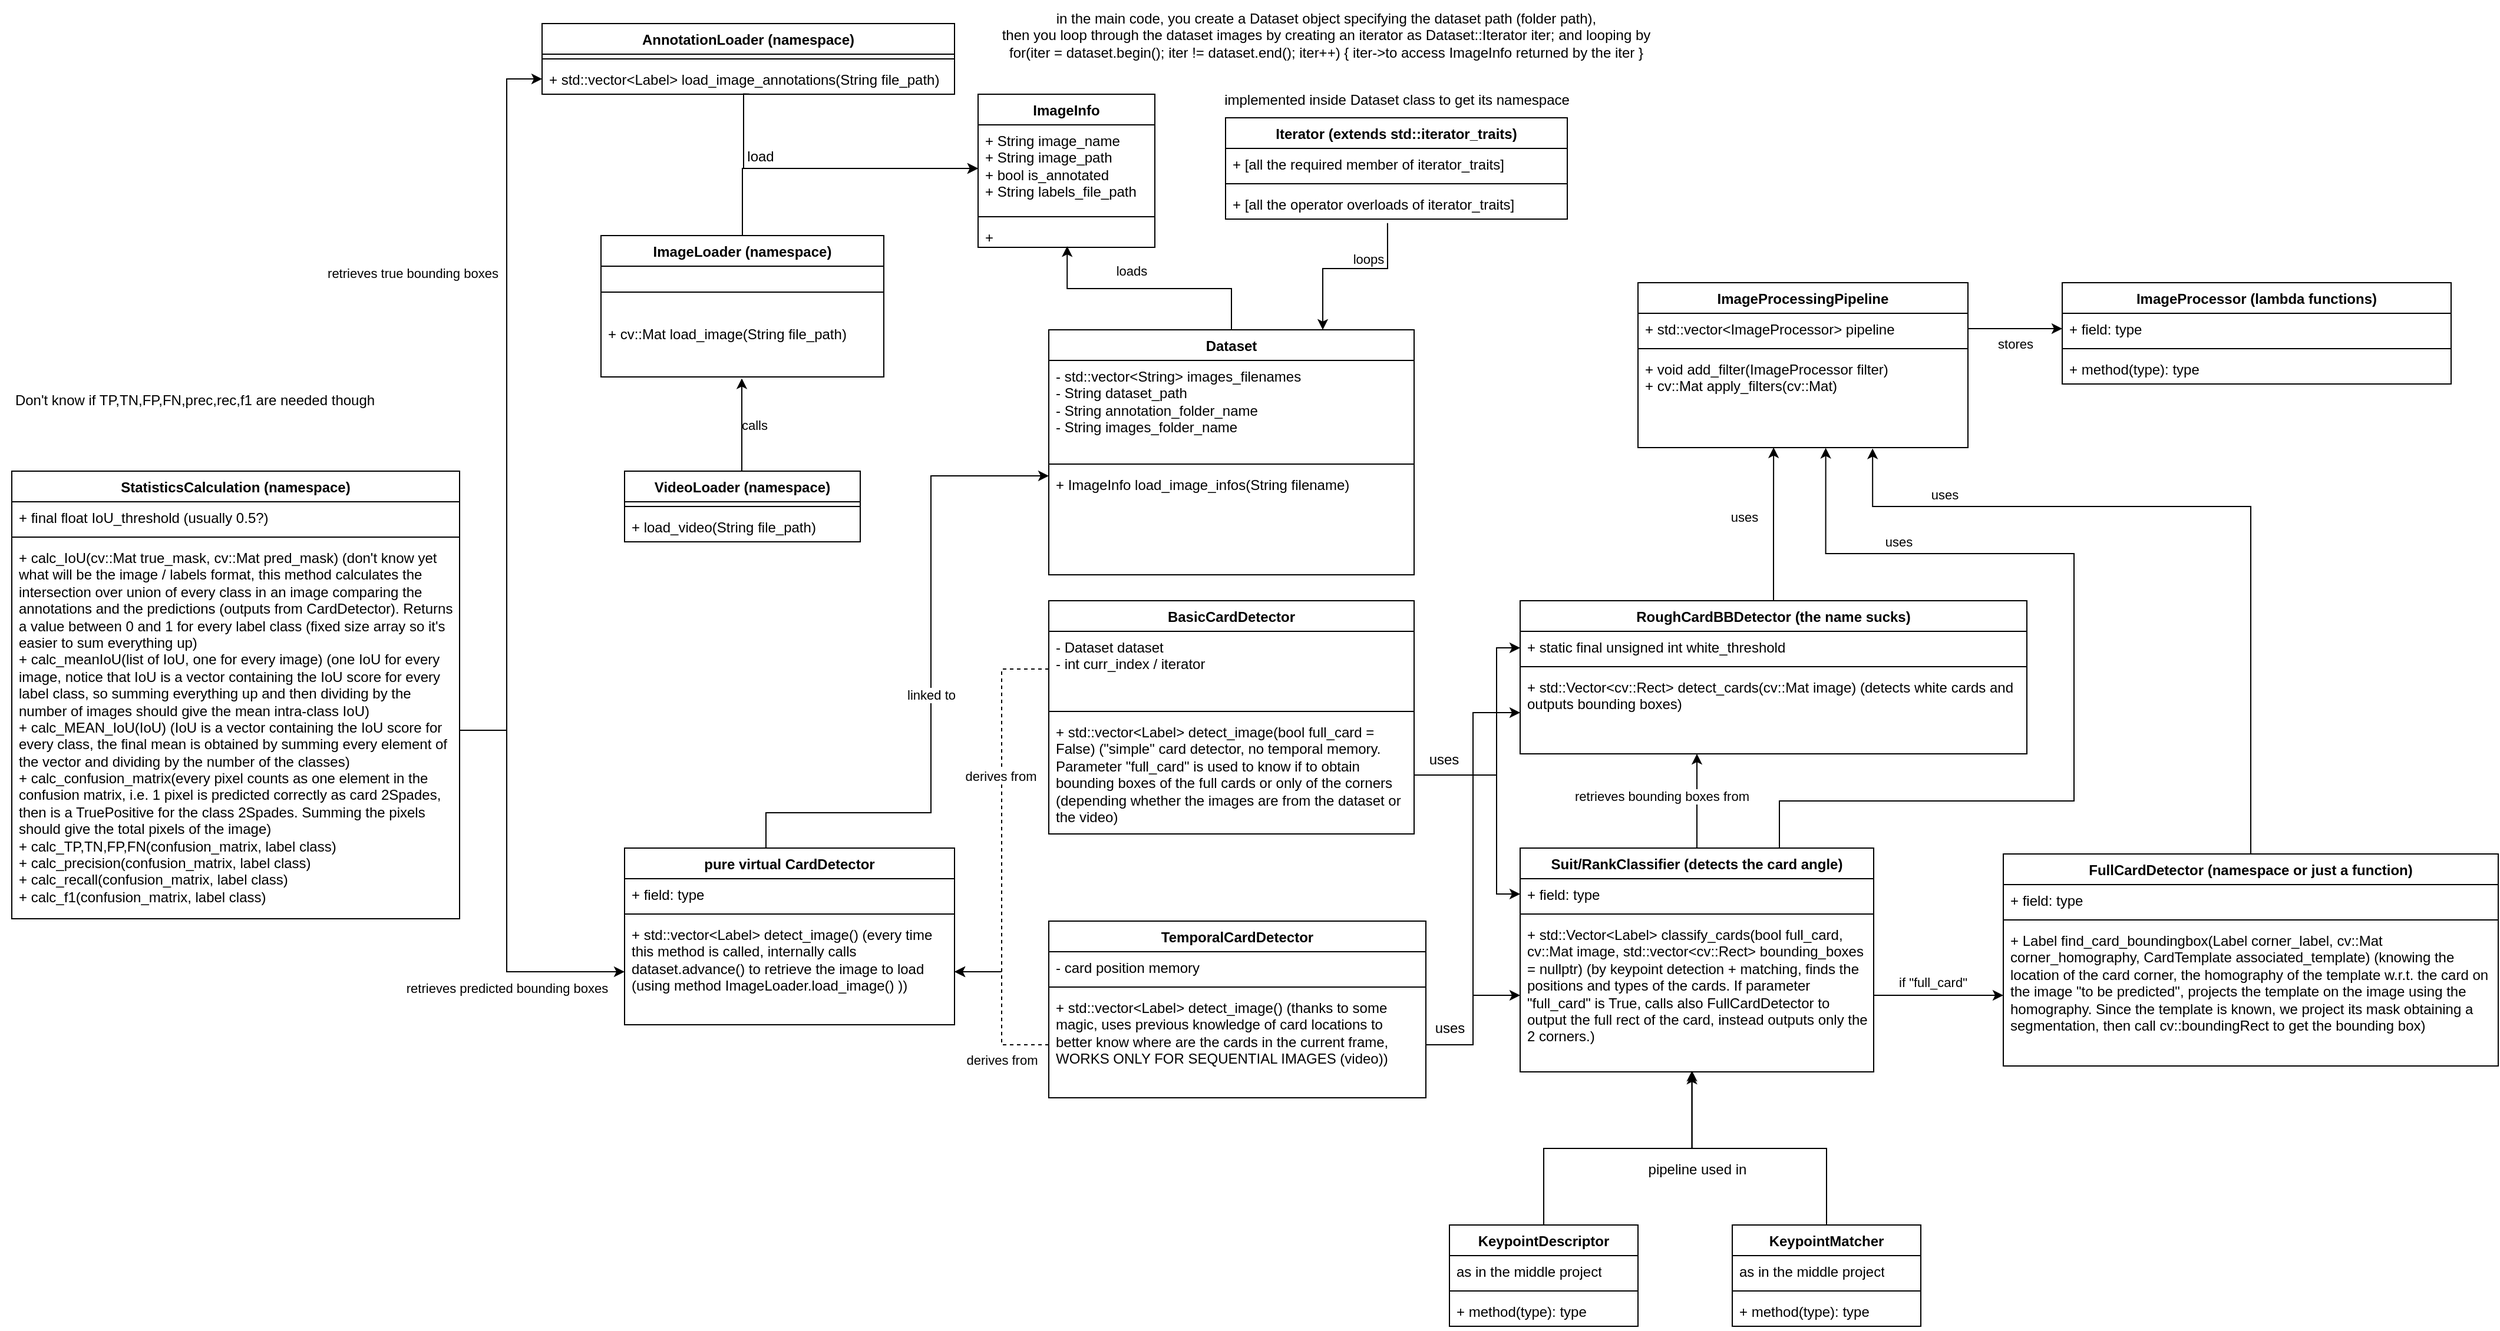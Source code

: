 <mxfile version="28.2.3">
  <diagram name="Page-1" id="c4acf3e9-155e-7222-9cf6-157b1a14988f">
    <mxGraphModel dx="3455" dy="2455" grid="1" gridSize="10" guides="1" tooltips="1" connect="1" arrows="1" fold="1" page="1" pageScale="1" pageWidth="850" pageHeight="1100" background="none" math="0" shadow="0">
      <root>
        <mxCell id="0" />
        <mxCell id="1" parent="0" />
        <mxCell id="INni8aJdQVXMnW472Vi9-1" value="ImageLoader (namespace)" style="swimlane;fontStyle=1;align=center;verticalAlign=top;childLayout=stackLayout;horizontal=1;startSize=26;horizontalStack=0;resizeParent=1;resizeParentMax=0;resizeLast=0;collapsible=1;marginBottom=0;whiteSpace=wrap;html=1;" parent="1" vertex="1">
          <mxGeometry x="440" y="-40" width="240" height="120" as="geometry" />
        </mxCell>
        <mxCell id="INni8aJdQVXMnW472Vi9-3" value="" style="line;strokeWidth=1;fillColor=none;align=left;verticalAlign=middle;spacingTop=-1;spacingLeft=3;spacingRight=3;rotatable=0;labelPosition=right;points=[];portConstraint=eastwest;strokeColor=inherit;" parent="INni8aJdQVXMnW472Vi9-1" vertex="1">
          <mxGeometry y="26" width="240" height="44" as="geometry" />
        </mxCell>
        <mxCell id="INni8aJdQVXMnW472Vi9-4" value="+ cv::Mat load_image(String file_path)" style="text;strokeColor=none;fillColor=none;align=left;verticalAlign=top;spacingLeft=4;spacingRight=4;overflow=hidden;rotatable=0;points=[[0,0.5],[1,0.5]];portConstraint=eastwest;whiteSpace=wrap;html=1;" parent="INni8aJdQVXMnW472Vi9-1" vertex="1">
          <mxGeometry y="70" width="240" height="50" as="geometry" />
        </mxCell>
        <mxCell id="XtUhYxJzeD2RdiECUGd_-15" value="" style="edgeStyle=orthogonalEdgeStyle;rounded=0;orthogonalLoop=1;jettySize=auto;html=1;entryX=0.498;entryY=1.023;entryDx=0;entryDy=0;entryPerimeter=0;" edge="1" parent="1" source="INni8aJdQVXMnW472Vi9-5" target="INni8aJdQVXMnW472Vi9-4">
          <mxGeometry relative="1" as="geometry">
            <Array as="points">
              <mxPoint x="560" y="81" />
            </Array>
          </mxGeometry>
        </mxCell>
        <mxCell id="XtUhYxJzeD2RdiECUGd_-16" value="calls" style="edgeLabel;html=1;align=center;verticalAlign=middle;resizable=0;points=[];" vertex="1" connectable="0" parent="XtUhYxJzeD2RdiECUGd_-15">
          <mxGeometry x="0.511" relative="1" as="geometry">
            <mxPoint x="10" y="20" as="offset" />
          </mxGeometry>
        </mxCell>
        <mxCell id="INni8aJdQVXMnW472Vi9-5" value="VideoLoader (namespace)" style="swimlane;fontStyle=1;align=center;verticalAlign=top;childLayout=stackLayout;horizontal=1;startSize=26;horizontalStack=0;resizeParent=1;resizeParentMax=0;resizeLast=0;collapsible=1;marginBottom=0;whiteSpace=wrap;html=1;" parent="1" vertex="1">
          <mxGeometry x="460" y="160" width="200" height="60" as="geometry" />
        </mxCell>
        <mxCell id="INni8aJdQVXMnW472Vi9-7" value="" style="line;strokeWidth=1;fillColor=none;align=left;verticalAlign=middle;spacingTop=-1;spacingLeft=3;spacingRight=3;rotatable=0;labelPosition=right;points=[];portConstraint=eastwest;strokeColor=inherit;" parent="INni8aJdQVXMnW472Vi9-5" vertex="1">
          <mxGeometry y="26" width="200" height="8" as="geometry" />
        </mxCell>
        <mxCell id="INni8aJdQVXMnW472Vi9-8" value="+ load_video(String file_path)" style="text;strokeColor=none;fillColor=none;align=left;verticalAlign=top;spacingLeft=4;spacingRight=4;overflow=hidden;rotatable=0;points=[[0,0.5],[1,0.5]];portConstraint=eastwest;whiteSpace=wrap;html=1;" parent="INni8aJdQVXMnW472Vi9-5" vertex="1">
          <mxGeometry y="34" width="200" height="26" as="geometry" />
        </mxCell>
        <mxCell id="INni8aJdQVXMnW472Vi9-11" value="AnnotationLoader (namespace)" style="swimlane;fontStyle=1;align=center;verticalAlign=top;childLayout=stackLayout;horizontal=1;startSize=26;horizontalStack=0;resizeParent=1;resizeParentMax=0;resizeLast=0;collapsible=1;marginBottom=0;whiteSpace=wrap;html=1;" parent="1" vertex="1">
          <mxGeometry x="390" y="-220" width="350" height="60" as="geometry" />
        </mxCell>
        <mxCell id="INni8aJdQVXMnW472Vi9-13" value="" style="line;strokeWidth=1;fillColor=none;align=left;verticalAlign=middle;spacingTop=-1;spacingLeft=3;spacingRight=3;rotatable=0;labelPosition=right;points=[];portConstraint=eastwest;strokeColor=inherit;" parent="INni8aJdQVXMnW472Vi9-11" vertex="1">
          <mxGeometry y="26" width="350" height="8" as="geometry" />
        </mxCell>
        <mxCell id="INni8aJdQVXMnW472Vi9-14" value="+ std::vector&amp;lt;Label&amp;gt; load_image_annotations(String file_path)" style="text;strokeColor=none;fillColor=none;align=left;verticalAlign=top;spacingLeft=4;spacingRight=4;overflow=hidden;rotatable=0;points=[[0,0.5],[1,0.5]];portConstraint=eastwest;whiteSpace=wrap;html=1;" parent="INni8aJdQVXMnW472Vi9-11" vertex="1">
          <mxGeometry y="34" width="350" height="26" as="geometry" />
        </mxCell>
        <mxCell id="INni8aJdQVXMnW472Vi9-15" value="BasicCardDetector" style="swimlane;fontStyle=1;align=center;verticalAlign=top;childLayout=stackLayout;horizontal=1;startSize=26;horizontalStack=0;resizeParent=1;resizeParentMax=0;resizeLast=0;collapsible=1;marginBottom=0;whiteSpace=wrap;html=1;" parent="1" vertex="1">
          <mxGeometry x="820" y="270" width="310" height="198" as="geometry" />
        </mxCell>
        <mxCell id="INni8aJdQVXMnW472Vi9-16" value="- Dataset dataset&lt;div&gt;- int curr_index / iterator&lt;/div&gt;" style="text;strokeColor=none;fillColor=none;align=left;verticalAlign=top;spacingLeft=4;spacingRight=4;overflow=hidden;rotatable=0;points=[[0,0.5],[1,0.5]];portConstraint=eastwest;whiteSpace=wrap;html=1;" parent="INni8aJdQVXMnW472Vi9-15" vertex="1">
          <mxGeometry y="26" width="310" height="64" as="geometry" />
        </mxCell>
        <mxCell id="INni8aJdQVXMnW472Vi9-17" value="" style="line;strokeWidth=1;fillColor=none;align=left;verticalAlign=middle;spacingTop=-1;spacingLeft=3;spacingRight=3;rotatable=0;labelPosition=right;points=[];portConstraint=eastwest;strokeColor=inherit;" parent="INni8aJdQVXMnW472Vi9-15" vertex="1">
          <mxGeometry y="90" width="310" height="8" as="geometry" />
        </mxCell>
        <mxCell id="INni8aJdQVXMnW472Vi9-18" value="+ std::vector&amp;lt;Label&amp;gt; detect_image(bool full_card = False) (&quot;simple&quot; card detector, no temporal memory. Parameter &quot;full_card&quot; is used to know if to obtain bounding boxes of the full cards or only of the corners (depending whether the images are from the dataset or the video)" style="text;strokeColor=none;fillColor=none;align=left;verticalAlign=top;spacingLeft=4;spacingRight=4;overflow=hidden;rotatable=0;points=[[0,0.5],[1,0.5]];portConstraint=eastwest;whiteSpace=wrap;html=1;" parent="INni8aJdQVXMnW472Vi9-15" vertex="1">
          <mxGeometry y="98" width="310" height="100" as="geometry" />
        </mxCell>
        <mxCell id="INni8aJdQVXMnW472Vi9-19" value="Dataset" style="swimlane;fontStyle=1;align=center;verticalAlign=top;childLayout=stackLayout;horizontal=1;startSize=26;horizontalStack=0;resizeParent=1;resizeParentMax=0;resizeLast=0;collapsible=1;marginBottom=0;whiteSpace=wrap;html=1;" parent="1" vertex="1">
          <mxGeometry x="820" y="40" width="310" height="208" as="geometry" />
        </mxCell>
        <mxCell id="INni8aJdQVXMnW472Vi9-20" value="- std::vector&amp;lt;String&amp;gt; images_filenames&lt;div&gt;- String dataset_path&lt;/div&gt;&lt;div&gt;- String annotation_folder_name&lt;/div&gt;&lt;div&gt;- String images_folder_name&lt;/div&gt;" style="text;strokeColor=none;fillColor=none;align=left;verticalAlign=top;spacingLeft=4;spacingRight=4;overflow=hidden;rotatable=0;points=[[0,0.5],[1,0.5]];portConstraint=eastwest;whiteSpace=wrap;html=1;" parent="INni8aJdQVXMnW472Vi9-19" vertex="1">
          <mxGeometry y="26" width="310" height="84" as="geometry" />
        </mxCell>
        <mxCell id="INni8aJdQVXMnW472Vi9-21" value="" style="line;strokeWidth=1;fillColor=none;align=left;verticalAlign=middle;spacingTop=-1;spacingLeft=3;spacingRight=3;rotatable=0;labelPosition=right;points=[];portConstraint=eastwest;strokeColor=inherit;" parent="INni8aJdQVXMnW472Vi9-19" vertex="1">
          <mxGeometry y="110" width="310" height="8" as="geometry" />
        </mxCell>
        <mxCell id="INni8aJdQVXMnW472Vi9-22" value="+ ImageInfo load_image_infos(String filename)" style="text;strokeColor=none;fillColor=none;align=left;verticalAlign=top;spacingLeft=4;spacingRight=4;overflow=hidden;rotatable=0;points=[[0,0.5],[1,0.5]];portConstraint=eastwest;whiteSpace=wrap;html=1;" parent="INni8aJdQVXMnW472Vi9-19" vertex="1">
          <mxGeometry y="118" width="310" height="90" as="geometry" />
        </mxCell>
        <mxCell id="XtUhYxJzeD2RdiECUGd_-53" style="edgeStyle=orthogonalEdgeStyle;rounded=0;orthogonalLoop=1;jettySize=auto;html=1;entryX=0.411;entryY=0.998;entryDx=0;entryDy=0;entryPerimeter=0;" edge="1" parent="1" source="INni8aJdQVXMnW472Vi9-26" target="XtUhYxJzeD2RdiECUGd_-46">
          <mxGeometry relative="1" as="geometry" />
        </mxCell>
        <mxCell id="XtUhYxJzeD2RdiECUGd_-54" value="uses" style="edgeLabel;html=1;align=center;verticalAlign=middle;resizable=0;points=[];" vertex="1" connectable="0" parent="XtUhYxJzeD2RdiECUGd_-53">
          <mxGeometry x="0.22" y="1" relative="1" as="geometry">
            <mxPoint x="-24" y="8" as="offset" />
          </mxGeometry>
        </mxCell>
        <mxCell id="INni8aJdQVXMnW472Vi9-26" value="RoughCardBBDetector (the name sucks)" style="swimlane;fontStyle=1;align=center;verticalAlign=top;childLayout=stackLayout;horizontal=1;startSize=26;horizontalStack=0;resizeParent=1;resizeParentMax=0;resizeLast=0;collapsible=1;marginBottom=0;whiteSpace=wrap;html=1;" parent="1" vertex="1">
          <mxGeometry x="1220" y="270" width="430" height="130" as="geometry" />
        </mxCell>
        <mxCell id="INni8aJdQVXMnW472Vi9-27" value="+ static final unsigned int white_threshold" style="text;strokeColor=none;fillColor=none;align=left;verticalAlign=top;spacingLeft=4;spacingRight=4;overflow=hidden;rotatable=0;points=[[0,0.5],[1,0.5]];portConstraint=eastwest;whiteSpace=wrap;html=1;" parent="INni8aJdQVXMnW472Vi9-26" vertex="1">
          <mxGeometry y="26" width="430" height="26" as="geometry" />
        </mxCell>
        <mxCell id="INni8aJdQVXMnW472Vi9-28" value="" style="line;strokeWidth=1;fillColor=none;align=left;verticalAlign=middle;spacingTop=-1;spacingLeft=3;spacingRight=3;rotatable=0;labelPosition=right;points=[];portConstraint=eastwest;strokeColor=inherit;" parent="INni8aJdQVXMnW472Vi9-26" vertex="1">
          <mxGeometry y="52" width="430" height="8" as="geometry" />
        </mxCell>
        <mxCell id="INni8aJdQVXMnW472Vi9-29" value="+ std::Vector&amp;lt;cv::Rect&amp;gt; detect_cards(cv::Mat image) (detects white cards and outputs bounding boxes)" style="text;strokeColor=none;fillColor=none;align=left;verticalAlign=top;spacingLeft=4;spacingRight=4;overflow=hidden;rotatable=0;points=[[0,0.5],[1,0.5]];portConstraint=eastwest;whiteSpace=wrap;html=1;" parent="INni8aJdQVXMnW472Vi9-26" vertex="1">
          <mxGeometry y="60" width="430" height="70" as="geometry" />
        </mxCell>
        <mxCell id="INni8aJdQVXMnW472Vi9-30" value="" style="edgeStyle=orthogonalEdgeStyle;rounded=0;orthogonalLoop=1;jettySize=auto;html=1;" parent="1" source="INni8aJdQVXMnW472Vi9-18" edge="1">
          <mxGeometry relative="1" as="geometry">
            <mxPoint x="1220" y="310" as="targetPoint" />
            <Array as="points">
              <mxPoint x="1200" y="418" />
              <mxPoint x="1200" y="310" />
              <mxPoint x="1218" y="310" />
            </Array>
          </mxGeometry>
        </mxCell>
        <mxCell id="INni8aJdQVXMnW472Vi9-38" value="" style="edgeStyle=orthogonalEdgeStyle;rounded=0;orthogonalLoop=1;jettySize=auto;html=1;" parent="1" source="INni8aJdQVXMnW472Vi9-32" target="INni8aJdQVXMnW472Vi9-29" edge="1">
          <mxGeometry relative="1" as="geometry">
            <Array as="points">
              <mxPoint x="1370" y="430" />
              <mxPoint x="1370" y="430" />
            </Array>
          </mxGeometry>
        </mxCell>
        <mxCell id="INni8aJdQVXMnW472Vi9-39" value="retrieves bounding boxes from" style="edgeLabel;html=1;align=center;verticalAlign=middle;resizable=0;points=[];" parent="INni8aJdQVXMnW472Vi9-38" vertex="1" connectable="0">
          <mxGeometry x="0.096" y="1" relative="1" as="geometry">
            <mxPoint x="-29" as="offset" />
          </mxGeometry>
        </mxCell>
        <mxCell id="INni8aJdQVXMnW472Vi9-32" value="Suit/RankClassifier (detects the card angle)" style="swimlane;fontStyle=1;align=center;verticalAlign=top;childLayout=stackLayout;horizontal=1;startSize=26;horizontalStack=0;resizeParent=1;resizeParentMax=0;resizeLast=0;collapsible=1;marginBottom=0;whiteSpace=wrap;html=1;" parent="1" vertex="1">
          <mxGeometry x="1220" y="480" width="300" height="190" as="geometry" />
        </mxCell>
        <mxCell id="INni8aJdQVXMnW472Vi9-33" value="+ field: type" style="text;strokeColor=none;fillColor=none;align=left;verticalAlign=top;spacingLeft=4;spacingRight=4;overflow=hidden;rotatable=0;points=[[0,0.5],[1,0.5]];portConstraint=eastwest;whiteSpace=wrap;html=1;" parent="INni8aJdQVXMnW472Vi9-32" vertex="1">
          <mxGeometry y="26" width="300" height="26" as="geometry" />
        </mxCell>
        <mxCell id="INni8aJdQVXMnW472Vi9-34" value="" style="line;strokeWidth=1;fillColor=none;align=left;verticalAlign=middle;spacingTop=-1;spacingLeft=3;spacingRight=3;rotatable=0;labelPosition=right;points=[];portConstraint=eastwest;strokeColor=inherit;" parent="INni8aJdQVXMnW472Vi9-32" vertex="1">
          <mxGeometry y="52" width="300" height="8" as="geometry" />
        </mxCell>
        <mxCell id="INni8aJdQVXMnW472Vi9-35" value="+ std::Vector&amp;lt;Label&amp;gt; classify_cards(bool full_card, cv::Mat image, std::vector&amp;lt;cv::Rect&amp;gt; bounding_boxes = nullptr) (by keypoint detection + matching, finds the positions and types of the cards. If parameter &quot;full_card&quot; is True, calls also FullCardDetector to output the full rect of the card, instead outputs only the 2 corners.)" style="text;strokeColor=none;fillColor=none;align=left;verticalAlign=top;spacingLeft=4;spacingRight=4;overflow=hidden;rotatable=0;points=[[0,0.5],[1,0.5]];portConstraint=eastwest;whiteSpace=wrap;html=1;" parent="INni8aJdQVXMnW472Vi9-32" vertex="1">
          <mxGeometry y="60" width="300" height="130" as="geometry" />
        </mxCell>
        <mxCell id="INni8aJdQVXMnW472Vi9-40" style="edgeStyle=orthogonalEdgeStyle;rounded=0;orthogonalLoop=1;jettySize=auto;html=1;entryX=0;entryY=0.5;entryDx=0;entryDy=0;" parent="1" source="INni8aJdQVXMnW472Vi9-18" target="INni8aJdQVXMnW472Vi9-33" edge="1">
          <mxGeometry relative="1" as="geometry">
            <Array as="points">
              <mxPoint x="1200" y="418" />
              <mxPoint x="1200" y="519" />
            </Array>
          </mxGeometry>
        </mxCell>
        <mxCell id="INni8aJdQVXMnW472Vi9-42" value="uses" style="text;html=1;align=center;verticalAlign=middle;resizable=0;points=[];autosize=1;strokeColor=none;fillColor=none;" parent="1" vertex="1">
          <mxGeometry x="1130" y="390" width="50" height="30" as="geometry" />
        </mxCell>
        <mxCell id="INni8aJdQVXMnW472Vi9-51" style="edgeStyle=orthogonalEdgeStyle;rounded=0;orthogonalLoop=1;jettySize=auto;html=1;" parent="1" source="INni8aJdQVXMnW472Vi9-43" target="INni8aJdQVXMnW472Vi9-22" edge="1">
          <mxGeometry relative="1" as="geometry">
            <Array as="points">
              <mxPoint x="580" y="450" />
              <mxPoint x="720" y="450" />
              <mxPoint x="720" y="164" />
            </Array>
          </mxGeometry>
        </mxCell>
        <mxCell id="INni8aJdQVXMnW472Vi9-52" value="linked to" style="edgeLabel;html=1;align=center;verticalAlign=middle;resizable=0;points=[];" parent="INni8aJdQVXMnW472Vi9-51" vertex="1" connectable="0">
          <mxGeometry x="-0.028" relative="1" as="geometry">
            <mxPoint as="offset" />
          </mxGeometry>
        </mxCell>
        <mxCell id="INni8aJdQVXMnW472Vi9-43" value="pure virtual CardDetector" style="swimlane;fontStyle=1;align=center;verticalAlign=top;childLayout=stackLayout;horizontal=1;startSize=26;horizontalStack=0;resizeParent=1;resizeParentMax=0;resizeLast=0;collapsible=1;marginBottom=0;whiteSpace=wrap;html=1;" parent="1" vertex="1">
          <mxGeometry x="460" y="480" width="280" height="150" as="geometry" />
        </mxCell>
        <mxCell id="INni8aJdQVXMnW472Vi9-44" value="+ field: type" style="text;strokeColor=none;fillColor=none;align=left;verticalAlign=top;spacingLeft=4;spacingRight=4;overflow=hidden;rotatable=0;points=[[0,0.5],[1,0.5]];portConstraint=eastwest;whiteSpace=wrap;html=1;" parent="INni8aJdQVXMnW472Vi9-43" vertex="1">
          <mxGeometry y="26" width="280" height="26" as="geometry" />
        </mxCell>
        <mxCell id="INni8aJdQVXMnW472Vi9-45" value="" style="line;strokeWidth=1;fillColor=none;align=left;verticalAlign=middle;spacingTop=-1;spacingLeft=3;spacingRight=3;rotatable=0;labelPosition=right;points=[];portConstraint=eastwest;strokeColor=inherit;" parent="INni8aJdQVXMnW472Vi9-43" vertex="1">
          <mxGeometry y="52" width="280" height="8" as="geometry" />
        </mxCell>
        <mxCell id="INni8aJdQVXMnW472Vi9-46" value="+ std::vector&amp;lt;Label&amp;gt; detect_image() (every time this method is called, internally calls dataset.advance() to retrieve the image to load (using method ImageLoader.load_image() ))" style="text;strokeColor=none;fillColor=none;align=left;verticalAlign=top;spacingLeft=4;spacingRight=4;overflow=hidden;rotatable=0;points=[[0,0.5],[1,0.5]];portConstraint=eastwest;whiteSpace=wrap;html=1;" parent="INni8aJdQVXMnW472Vi9-43" vertex="1">
          <mxGeometry y="60" width="280" height="90" as="geometry" />
        </mxCell>
        <mxCell id="INni8aJdQVXMnW472Vi9-47" value="TemporalCardDetector" style="swimlane;fontStyle=1;align=center;verticalAlign=top;childLayout=stackLayout;horizontal=1;startSize=26;horizontalStack=0;resizeParent=1;resizeParentMax=0;resizeLast=0;collapsible=1;marginBottom=0;whiteSpace=wrap;html=1;" parent="1" vertex="1">
          <mxGeometry x="820" y="542" width="320" height="150" as="geometry" />
        </mxCell>
        <mxCell id="INni8aJdQVXMnW472Vi9-48" value="- card position memory" style="text;strokeColor=none;fillColor=none;align=left;verticalAlign=top;spacingLeft=4;spacingRight=4;overflow=hidden;rotatable=0;points=[[0,0.5],[1,0.5]];portConstraint=eastwest;whiteSpace=wrap;html=1;" parent="INni8aJdQVXMnW472Vi9-47" vertex="1">
          <mxGeometry y="26" width="320" height="26" as="geometry" />
        </mxCell>
        <mxCell id="INni8aJdQVXMnW472Vi9-49" value="" style="line;strokeWidth=1;fillColor=none;align=left;verticalAlign=middle;spacingTop=-1;spacingLeft=3;spacingRight=3;rotatable=0;labelPosition=right;points=[];portConstraint=eastwest;strokeColor=inherit;" parent="INni8aJdQVXMnW472Vi9-47" vertex="1">
          <mxGeometry y="52" width="320" height="8" as="geometry" />
        </mxCell>
        <mxCell id="INni8aJdQVXMnW472Vi9-50" value="+ std::vector&amp;lt;Label&amp;gt; detect_image() (thanks to some magic, uses previous knowledge of card locations to better know where are the cards in the current frame, WORKS ONLY FOR SEQUENTIAL IMAGES (video))" style="text;strokeColor=none;fillColor=none;align=left;verticalAlign=top;spacingLeft=4;spacingRight=4;overflow=hidden;rotatable=0;points=[[0,0.5],[1,0.5]];portConstraint=eastwest;whiteSpace=wrap;html=1;" parent="INni8aJdQVXMnW472Vi9-47" vertex="1">
          <mxGeometry y="60" width="320" height="90" as="geometry" />
        </mxCell>
        <mxCell id="INni8aJdQVXMnW472Vi9-58" style="edgeStyle=orthogonalEdgeStyle;rounded=0;orthogonalLoop=1;jettySize=auto;html=1;entryX=0;entryY=0.5;entryDx=0;entryDy=0;" parent="1" source="INni8aJdQVXMnW472Vi9-50" target="INni8aJdQVXMnW472Vi9-35" edge="1">
          <mxGeometry relative="1" as="geometry" />
        </mxCell>
        <mxCell id="INni8aJdQVXMnW472Vi9-59" style="edgeStyle=orthogonalEdgeStyle;rounded=0;orthogonalLoop=1;jettySize=auto;html=1;entryX=0;entryY=0.5;entryDx=0;entryDy=0;" parent="1" source="INni8aJdQVXMnW472Vi9-50" target="INni8aJdQVXMnW472Vi9-29" edge="1">
          <mxGeometry relative="1" as="geometry" />
        </mxCell>
        <mxCell id="INni8aJdQVXMnW472Vi9-60" value="uses" style="text;html=1;align=center;verticalAlign=middle;resizable=0;points=[];autosize=1;strokeColor=none;fillColor=none;" parent="1" vertex="1">
          <mxGeometry x="1135" y="618" width="50" height="30" as="geometry" />
        </mxCell>
        <mxCell id="INni8aJdQVXMnW472Vi9-65" value="StatisticsCalculation (namespace)" style="swimlane;fontStyle=1;align=center;verticalAlign=top;childLayout=stackLayout;horizontal=1;startSize=26;horizontalStack=0;resizeParent=1;resizeParentMax=0;resizeLast=0;collapsible=1;marginBottom=0;whiteSpace=wrap;html=1;" parent="1" vertex="1">
          <mxGeometry x="-60" y="160" width="380" height="380" as="geometry" />
        </mxCell>
        <mxCell id="INni8aJdQVXMnW472Vi9-66" value="+ final float IoU_threshold (usually 0.5?)" style="text;strokeColor=none;fillColor=none;align=left;verticalAlign=top;spacingLeft=4;spacingRight=4;overflow=hidden;rotatable=0;points=[[0,0.5],[1,0.5]];portConstraint=eastwest;whiteSpace=wrap;html=1;" parent="INni8aJdQVXMnW472Vi9-65" vertex="1">
          <mxGeometry y="26" width="380" height="26" as="geometry" />
        </mxCell>
        <mxCell id="INni8aJdQVXMnW472Vi9-67" value="" style="line;strokeWidth=1;fillColor=none;align=left;verticalAlign=middle;spacingTop=-1;spacingLeft=3;spacingRight=3;rotatable=0;labelPosition=right;points=[];portConstraint=eastwest;strokeColor=inherit;" parent="INni8aJdQVXMnW472Vi9-65" vertex="1">
          <mxGeometry y="52" width="380" height="8" as="geometry" />
        </mxCell>
        <mxCell id="INni8aJdQVXMnW472Vi9-68" value="+ calc_IoU(cv::Mat true_mask, cv::Mat pred_mask) (don&#39;t know yet what will be the image / labels format, this method calculates the intersection over union of every class in an image comparing the annotations and the predictions (outputs from CardDetector). Returns a value between 0 and 1 for every label class (fixed size array so it&#39;s easier to sum everything up)&lt;div&gt;+ calc_meanIoU(list of IoU, one for every image) (one IoU for every image, notice that IoU is a vector containing the IoU score for every label class, so summing everything up and then dividing by the number of images should give the mean intra-class IoU)&lt;/div&gt;&lt;div&gt;+ calc_MEAN_IoU(IoU) (IoU is a vector containing the IoU score for every class, the final mean is obtained by summing every element of the vector and dividing by the number of the classes)&lt;br&gt;&lt;div&gt;+ calc_confusion_matrix(every pixel counts as one element in the confusion matrix, i.e. 1 pixel is predicted correctly as card 2Spades, then is a TruePositive for the class 2Spades. Summing the pixels should give the total pixels of the image)&lt;/div&gt;&lt;div&gt;+ calc_TP,TN,FP,FN(confusion_matrix, label class)&lt;/div&gt;&lt;div&gt;+ calc_precision(confusion_matrix, label class)&lt;/div&gt;&lt;div&gt;+ calc_recall(confusion_matrix, label class)&lt;/div&gt;&lt;div&gt;+ calc_f1(confusion_matrix, label class)&lt;/div&gt;&lt;/div&gt;" style="text;strokeColor=none;fillColor=none;align=left;verticalAlign=top;spacingLeft=4;spacingRight=4;overflow=hidden;rotatable=0;points=[[0,0.5],[1,0.5]];portConstraint=eastwest;whiteSpace=wrap;html=1;" parent="INni8aJdQVXMnW472Vi9-65" vertex="1">
          <mxGeometry y="60" width="380" height="320" as="geometry" />
        </mxCell>
        <mxCell id="INni8aJdQVXMnW472Vi9-69" style="edgeStyle=orthogonalEdgeStyle;rounded=0;orthogonalLoop=1;jettySize=auto;html=1;entryX=0;entryY=0.5;entryDx=0;entryDy=0;" parent="1" source="INni8aJdQVXMnW472Vi9-68" target="INni8aJdQVXMnW472Vi9-14" edge="1">
          <mxGeometry relative="1" as="geometry">
            <Array as="points">
              <mxPoint x="360" y="380" />
              <mxPoint x="360" y="-173" />
            </Array>
          </mxGeometry>
        </mxCell>
        <mxCell id="INni8aJdQVXMnW472Vi9-70" value="retrieves true bounding boxes" style="edgeLabel;html=1;align=center;verticalAlign=middle;resizable=0;points=[];" parent="INni8aJdQVXMnW472Vi9-69" vertex="1" connectable="0">
          <mxGeometry x="0.26" y="3" relative="1" as="geometry">
            <mxPoint x="-77" y="-36" as="offset" />
          </mxGeometry>
        </mxCell>
        <mxCell id="INni8aJdQVXMnW472Vi9-71" style="edgeStyle=orthogonalEdgeStyle;rounded=0;orthogonalLoop=1;jettySize=auto;html=1;entryX=0;entryY=0.5;entryDx=0;entryDy=0;" parent="1" source="INni8aJdQVXMnW472Vi9-68" target="INni8aJdQVXMnW472Vi9-46" edge="1">
          <mxGeometry relative="1" as="geometry">
            <Array as="points">
              <mxPoint x="360" y="380" />
              <mxPoint x="360" y="585" />
            </Array>
          </mxGeometry>
        </mxCell>
        <mxCell id="INni8aJdQVXMnW472Vi9-72" value="retrieves predicted bounding boxes" style="edgeLabel;html=1;align=center;verticalAlign=middle;resizable=0;points=[];" parent="INni8aJdQVXMnW472Vi9-71" vertex="1" connectable="0">
          <mxGeometry x="0.248" relative="1" as="geometry">
            <mxPoint y="43" as="offset" />
          </mxGeometry>
        </mxCell>
        <mxCell id="INni8aJdQVXMnW472Vi9-73" value="Don&#39;t know if TP,TN,FP,FN,prec,rec,f1 are needed though" style="text;html=1;align=center;verticalAlign=middle;resizable=0;points=[];autosize=1;strokeColor=none;fillColor=none;" parent="1" vertex="1">
          <mxGeometry x="-70" y="85" width="330" height="30" as="geometry" />
        </mxCell>
        <mxCell id="XtUhYxJzeD2RdiECUGd_-1" value="ImageInfo" style="swimlane;fontStyle=1;align=center;verticalAlign=top;childLayout=stackLayout;horizontal=1;startSize=26;horizontalStack=0;resizeParent=1;resizeParentMax=0;resizeLast=0;collapsible=1;marginBottom=0;whiteSpace=wrap;html=1;" vertex="1" parent="1">
          <mxGeometry x="760" y="-160" width="150" height="130" as="geometry" />
        </mxCell>
        <mxCell id="XtUhYxJzeD2RdiECUGd_-2" value="+ String image_name&lt;div&gt;+ String image_path&lt;/div&gt;&lt;div&gt;+ bool is_annotated&lt;/div&gt;&lt;div&gt;+ String labels_file_path&lt;/div&gt;" style="text;strokeColor=none;fillColor=none;align=left;verticalAlign=top;spacingLeft=4;spacingRight=4;overflow=hidden;rotatable=0;points=[[0,0.5],[1,0.5]];portConstraint=eastwest;whiteSpace=wrap;html=1;" vertex="1" parent="XtUhYxJzeD2RdiECUGd_-1">
          <mxGeometry y="26" width="150" height="74" as="geometry" />
        </mxCell>
        <mxCell id="XtUhYxJzeD2RdiECUGd_-3" value="" style="line;strokeWidth=1;fillColor=none;align=left;verticalAlign=middle;spacingTop=-1;spacingLeft=3;spacingRight=3;rotatable=0;labelPosition=right;points=[];portConstraint=eastwest;strokeColor=inherit;" vertex="1" parent="XtUhYxJzeD2RdiECUGd_-1">
          <mxGeometry y="100" width="150" height="8" as="geometry" />
        </mxCell>
        <mxCell id="XtUhYxJzeD2RdiECUGd_-4" value="+&amp;nbsp;" style="text;strokeColor=none;fillColor=none;align=left;verticalAlign=top;spacingLeft=4;spacingRight=4;overflow=hidden;rotatable=0;points=[[0,0.5],[1,0.5]];portConstraint=eastwest;whiteSpace=wrap;html=1;" vertex="1" parent="XtUhYxJzeD2RdiECUGd_-1">
          <mxGeometry y="108" width="150" height="22" as="geometry" />
        </mxCell>
        <mxCell id="XtUhYxJzeD2RdiECUGd_-5" style="edgeStyle=orthogonalEdgeStyle;rounded=0;orthogonalLoop=1;jettySize=auto;html=1;entryX=0.504;entryY=0.956;entryDx=0;entryDy=0;entryPerimeter=0;" edge="1" parent="1" source="INni8aJdQVXMnW472Vi9-19" target="XtUhYxJzeD2RdiECUGd_-4">
          <mxGeometry relative="1" as="geometry" />
        </mxCell>
        <mxCell id="XtUhYxJzeD2RdiECUGd_-6" value="loads" style="edgeLabel;html=1;align=center;verticalAlign=middle;resizable=0;points=[];" vertex="1" connectable="0" parent="XtUhYxJzeD2RdiECUGd_-5">
          <mxGeometry x="-0.321" y="-2" relative="1" as="geometry">
            <mxPoint x="-49" y="-13" as="offset" />
          </mxGeometry>
        </mxCell>
        <mxCell id="XtUhYxJzeD2RdiECUGd_-7" value="Iterator (extends std::iterator_traits)" style="swimlane;fontStyle=1;align=center;verticalAlign=top;childLayout=stackLayout;horizontal=1;startSize=26;horizontalStack=0;resizeParent=1;resizeParentMax=0;resizeLast=0;collapsible=1;marginBottom=0;whiteSpace=wrap;html=1;" vertex="1" parent="1">
          <mxGeometry x="970" y="-140" width="290" height="86" as="geometry" />
        </mxCell>
        <mxCell id="XtUhYxJzeD2RdiECUGd_-8" value="+ [all the required member of iterator_traits]" style="text;strokeColor=none;fillColor=none;align=left;verticalAlign=top;spacingLeft=4;spacingRight=4;overflow=hidden;rotatable=0;points=[[0,0.5],[1,0.5]];portConstraint=eastwest;whiteSpace=wrap;html=1;" vertex="1" parent="XtUhYxJzeD2RdiECUGd_-7">
          <mxGeometry y="26" width="290" height="26" as="geometry" />
        </mxCell>
        <mxCell id="XtUhYxJzeD2RdiECUGd_-9" value="" style="line;strokeWidth=1;fillColor=none;align=left;verticalAlign=middle;spacingTop=-1;spacingLeft=3;spacingRight=3;rotatable=0;labelPosition=right;points=[];portConstraint=eastwest;strokeColor=inherit;" vertex="1" parent="XtUhYxJzeD2RdiECUGd_-7">
          <mxGeometry y="52" width="290" height="8" as="geometry" />
        </mxCell>
        <mxCell id="XtUhYxJzeD2RdiECUGd_-10" value="+ [all the operator overloads of iterator_traits]" style="text;strokeColor=none;fillColor=none;align=left;verticalAlign=top;spacingLeft=4;spacingRight=4;overflow=hidden;rotatable=0;points=[[0,0.5],[1,0.5]];portConstraint=eastwest;whiteSpace=wrap;html=1;" vertex="1" parent="XtUhYxJzeD2RdiECUGd_-7">
          <mxGeometry y="60" width="290" height="26" as="geometry" />
        </mxCell>
        <mxCell id="XtUhYxJzeD2RdiECUGd_-11" style="edgeStyle=orthogonalEdgeStyle;rounded=0;orthogonalLoop=1;jettySize=auto;html=1;entryX=0.75;entryY=0;entryDx=0;entryDy=0;exitX=0.474;exitY=1.131;exitDx=0;exitDy=0;exitPerimeter=0;" edge="1" parent="1" source="XtUhYxJzeD2RdiECUGd_-10" target="INni8aJdQVXMnW472Vi9-19">
          <mxGeometry relative="1" as="geometry">
            <Array as="points">
              <mxPoint x="1108" y="-12" />
              <mxPoint x="1053" y="-12" />
            </Array>
          </mxGeometry>
        </mxCell>
        <mxCell id="XtUhYxJzeD2RdiECUGd_-12" value="loops" style="edgeLabel;html=1;align=center;verticalAlign=middle;resizable=0;points=[];" vertex="1" connectable="0" parent="XtUhYxJzeD2RdiECUGd_-11">
          <mxGeometry x="-0.304" y="-1" relative="1" as="geometry">
            <mxPoint x="-5" y="-7" as="offset" />
          </mxGeometry>
        </mxCell>
        <mxCell id="XtUhYxJzeD2RdiECUGd_-13" value="in the main code, you create a Dataset object specifying the dataset path (folder path),&lt;div&gt;then you loop through the dataset images by creating an iterator as Dataset::Iterator iter; and looping by&lt;/div&gt;&lt;div&gt;for(iter = dataset.begin(); iter != dataset.end(); iter++) { iter-&amp;gt;to access ImageInfo returned by the iter }&lt;/div&gt;" style="text;html=1;align=center;verticalAlign=middle;resizable=0;points=[];autosize=1;strokeColor=none;fillColor=none;" vertex="1" parent="1">
          <mxGeometry x="770" y="-240" width="570" height="60" as="geometry" />
        </mxCell>
        <mxCell id="XtUhYxJzeD2RdiECUGd_-14" value="implemented inside Dataset class to get its namespace" style="text;html=1;align=center;verticalAlign=middle;resizable=0;points=[];autosize=1;strokeColor=none;fillColor=none;" vertex="1" parent="1">
          <mxGeometry x="955" y="-170" width="320" height="30" as="geometry" />
        </mxCell>
        <mxCell id="XtUhYxJzeD2RdiECUGd_-19" style="edgeStyle=orthogonalEdgeStyle;rounded=0;orthogonalLoop=1;jettySize=auto;html=1;entryX=0;entryY=0.5;entryDx=0;entryDy=0;exitX=0.5;exitY=0;exitDx=0;exitDy=0;" edge="1" parent="1" source="INni8aJdQVXMnW472Vi9-1" target="XtUhYxJzeD2RdiECUGd_-2">
          <mxGeometry relative="1" as="geometry" />
        </mxCell>
        <mxCell id="XtUhYxJzeD2RdiECUGd_-20" style="edgeStyle=orthogonalEdgeStyle;rounded=0;orthogonalLoop=1;jettySize=auto;html=1;entryX=0;entryY=0.5;entryDx=0;entryDy=0;exitX=0.503;exitY=0.994;exitDx=0;exitDy=0;exitPerimeter=0;" edge="1" parent="1" source="INni8aJdQVXMnW472Vi9-14" target="XtUhYxJzeD2RdiECUGd_-2">
          <mxGeometry relative="1" as="geometry">
            <Array as="points">
              <mxPoint x="561" y="-97" />
            </Array>
          </mxGeometry>
        </mxCell>
        <mxCell id="XtUhYxJzeD2RdiECUGd_-21" value="load" style="text;html=1;align=center;verticalAlign=middle;resizable=0;points=[];autosize=1;strokeColor=none;fillColor=none;" vertex="1" parent="1">
          <mxGeometry x="550" y="-122" width="50" height="30" as="geometry" />
        </mxCell>
        <mxCell id="XtUhYxJzeD2RdiECUGd_-22" value="" style="html=1;labelBackgroundColor=#ffffff;startArrow=none;startFill=0;startSize=6;endArrow=classic;endFill=1;endSize=6;jettySize=auto;orthogonalLoop=1;strokeWidth=1;dashed=1;fontSize=14;rounded=0;entryX=1;entryY=0.5;entryDx=0;entryDy=0;exitX=0;exitY=0.5;exitDx=0;exitDy=0;" edge="1" parent="1" source="INni8aJdQVXMnW472Vi9-50" target="INni8aJdQVXMnW472Vi9-46">
          <mxGeometry width="60" height="60" relative="1" as="geometry">
            <mxPoint x="870" y="610" as="sourcePoint" />
            <mxPoint x="930" y="550" as="targetPoint" />
            <Array as="points">
              <mxPoint x="780" y="647" />
              <mxPoint x="780" y="585" />
            </Array>
          </mxGeometry>
        </mxCell>
        <mxCell id="XtUhYxJzeD2RdiECUGd_-25" value="derives from" style="edgeLabel;html=1;align=center;verticalAlign=middle;resizable=0;points=[];" vertex="1" connectable="0" parent="XtUhYxJzeD2RdiECUGd_-22">
          <mxGeometry x="-0.252" y="-3" relative="1" as="geometry">
            <mxPoint x="-3" y="26" as="offset" />
          </mxGeometry>
        </mxCell>
        <mxCell id="XtUhYxJzeD2RdiECUGd_-23" value="" style="html=1;labelBackgroundColor=#ffffff;startArrow=none;startFill=0;startSize=6;endArrow=classic;endFill=1;endSize=6;jettySize=auto;orthogonalLoop=1;strokeWidth=1;dashed=1;fontSize=14;rounded=0;entryX=1;entryY=0.5;entryDx=0;entryDy=0;exitX=0;exitY=0.5;exitDx=0;exitDy=0;" edge="1" parent="1" source="INni8aJdQVXMnW472Vi9-16" target="INni8aJdQVXMnW472Vi9-46">
          <mxGeometry width="60" height="60" relative="1" as="geometry">
            <mxPoint x="870" y="610" as="sourcePoint" />
            <mxPoint x="930" y="550" as="targetPoint" />
            <Array as="points">
              <mxPoint x="780" y="328" />
              <mxPoint x="780" y="585" />
            </Array>
          </mxGeometry>
        </mxCell>
        <mxCell id="XtUhYxJzeD2RdiECUGd_-24" value="derives from" style="edgeLabel;html=1;align=center;verticalAlign=middle;resizable=0;points=[];" vertex="1" connectable="0" parent="XtUhYxJzeD2RdiECUGd_-23">
          <mxGeometry x="-0.222" y="-1" relative="1" as="geometry">
            <mxPoint as="offset" />
          </mxGeometry>
        </mxCell>
        <mxCell id="XtUhYxJzeD2RdiECUGd_-26" value="FullCardDetector (namespace or just a function)" style="swimlane;fontStyle=1;align=center;verticalAlign=top;childLayout=stackLayout;horizontal=1;startSize=26;horizontalStack=0;resizeParent=1;resizeParentMax=0;resizeLast=0;collapsible=1;marginBottom=0;whiteSpace=wrap;html=1;" vertex="1" parent="1">
          <mxGeometry x="1630" y="485" width="420" height="180" as="geometry" />
        </mxCell>
        <mxCell id="XtUhYxJzeD2RdiECUGd_-27" value="+ field: type" style="text;strokeColor=none;fillColor=none;align=left;verticalAlign=top;spacingLeft=4;spacingRight=4;overflow=hidden;rotatable=0;points=[[0,0.5],[1,0.5]];portConstraint=eastwest;whiteSpace=wrap;html=1;" vertex="1" parent="XtUhYxJzeD2RdiECUGd_-26">
          <mxGeometry y="26" width="420" height="26" as="geometry" />
        </mxCell>
        <mxCell id="XtUhYxJzeD2RdiECUGd_-28" value="" style="line;strokeWidth=1;fillColor=none;align=left;verticalAlign=middle;spacingTop=-1;spacingLeft=3;spacingRight=3;rotatable=0;labelPosition=right;points=[];portConstraint=eastwest;strokeColor=inherit;" vertex="1" parent="XtUhYxJzeD2RdiECUGd_-26">
          <mxGeometry y="52" width="420" height="8" as="geometry" />
        </mxCell>
        <mxCell id="XtUhYxJzeD2RdiECUGd_-29" value="+ Label find_card_boundingbox(Label corner_label, cv::Mat corner_homography, CardTemplate associated_template) (knowing the location of the card corner, the homography of the template w.r.t. the card on the image &quot;to be predicted&quot;, projects the template on the image using the homography. Since the template is known, we project its mask obtaining a segmentation, then call cv::boundingRect to get the bounding box)" style="text;strokeColor=none;fillColor=none;align=left;verticalAlign=top;spacingLeft=4;spacingRight=4;overflow=hidden;rotatable=0;points=[[0,0.5],[1,0.5]];portConstraint=eastwest;whiteSpace=wrap;html=1;" vertex="1" parent="XtUhYxJzeD2RdiECUGd_-26">
          <mxGeometry y="60" width="420" height="120" as="geometry" />
        </mxCell>
        <mxCell id="XtUhYxJzeD2RdiECUGd_-30" style="edgeStyle=orthogonalEdgeStyle;rounded=0;orthogonalLoop=1;jettySize=auto;html=1;entryX=0;entryY=0.5;entryDx=0;entryDy=0;" edge="1" parent="1" source="INni8aJdQVXMnW472Vi9-35" target="XtUhYxJzeD2RdiECUGd_-29">
          <mxGeometry relative="1" as="geometry" />
        </mxCell>
        <mxCell id="XtUhYxJzeD2RdiECUGd_-31" value="if &quot;full_card&quot;" style="edgeLabel;html=1;align=center;verticalAlign=middle;resizable=0;points=[];" vertex="1" connectable="0" parent="XtUhYxJzeD2RdiECUGd_-30">
          <mxGeometry x="-0.099" y="2" relative="1" as="geometry">
            <mxPoint y="-9" as="offset" />
          </mxGeometry>
        </mxCell>
        <mxCell id="XtUhYxJzeD2RdiECUGd_-40" style="edgeStyle=orthogonalEdgeStyle;rounded=0;orthogonalLoop=1;jettySize=auto;html=1;entryX=0.486;entryY=0.992;entryDx=0;entryDy=0;entryPerimeter=0;" edge="1" parent="1" source="XtUhYxJzeD2RdiECUGd_-32" target="INni8aJdQVXMnW472Vi9-35">
          <mxGeometry relative="1" as="geometry" />
        </mxCell>
        <mxCell id="XtUhYxJzeD2RdiECUGd_-32" value="KeypointDescriptor" style="swimlane;fontStyle=1;align=center;verticalAlign=top;childLayout=stackLayout;horizontal=1;startSize=26;horizontalStack=0;resizeParent=1;resizeParentMax=0;resizeLast=0;collapsible=1;marginBottom=0;whiteSpace=wrap;html=1;" vertex="1" parent="1">
          <mxGeometry x="1160" y="800" width="160" height="86" as="geometry" />
        </mxCell>
        <mxCell id="XtUhYxJzeD2RdiECUGd_-33" value="as in the middle project" style="text;strokeColor=none;fillColor=none;align=left;verticalAlign=top;spacingLeft=4;spacingRight=4;overflow=hidden;rotatable=0;points=[[0,0.5],[1,0.5]];portConstraint=eastwest;whiteSpace=wrap;html=1;" vertex="1" parent="XtUhYxJzeD2RdiECUGd_-32">
          <mxGeometry y="26" width="160" height="26" as="geometry" />
        </mxCell>
        <mxCell id="XtUhYxJzeD2RdiECUGd_-34" value="" style="line;strokeWidth=1;fillColor=none;align=left;verticalAlign=middle;spacingTop=-1;spacingLeft=3;spacingRight=3;rotatable=0;labelPosition=right;points=[];portConstraint=eastwest;strokeColor=inherit;" vertex="1" parent="XtUhYxJzeD2RdiECUGd_-32">
          <mxGeometry y="52" width="160" height="8" as="geometry" />
        </mxCell>
        <mxCell id="XtUhYxJzeD2RdiECUGd_-35" value="+ method(type): type" style="text;strokeColor=none;fillColor=none;align=left;verticalAlign=top;spacingLeft=4;spacingRight=4;overflow=hidden;rotatable=0;points=[[0,0.5],[1,0.5]];portConstraint=eastwest;whiteSpace=wrap;html=1;" vertex="1" parent="XtUhYxJzeD2RdiECUGd_-32">
          <mxGeometry y="60" width="160" height="26" as="geometry" />
        </mxCell>
        <mxCell id="XtUhYxJzeD2RdiECUGd_-41" style="edgeStyle=orthogonalEdgeStyle;rounded=0;orthogonalLoop=1;jettySize=auto;html=1;entryX=0.486;entryY=1.012;entryDx=0;entryDy=0;entryPerimeter=0;" edge="1" parent="1" source="XtUhYxJzeD2RdiECUGd_-36" target="INni8aJdQVXMnW472Vi9-35">
          <mxGeometry relative="1" as="geometry">
            <Array as="points">
              <mxPoint x="1480" y="735" />
              <mxPoint x="1366" y="735" />
            </Array>
          </mxGeometry>
        </mxCell>
        <mxCell id="XtUhYxJzeD2RdiECUGd_-36" value="KeypointMatcher" style="swimlane;fontStyle=1;align=center;verticalAlign=top;childLayout=stackLayout;horizontal=1;startSize=26;horizontalStack=0;resizeParent=1;resizeParentMax=0;resizeLast=0;collapsible=1;marginBottom=0;whiteSpace=wrap;html=1;" vertex="1" parent="1">
          <mxGeometry x="1400" y="800" width="160" height="86" as="geometry" />
        </mxCell>
        <mxCell id="XtUhYxJzeD2RdiECUGd_-37" value="as in the middle project" style="text;strokeColor=none;fillColor=none;align=left;verticalAlign=top;spacingLeft=4;spacingRight=4;overflow=hidden;rotatable=0;points=[[0,0.5],[1,0.5]];portConstraint=eastwest;whiteSpace=wrap;html=1;" vertex="1" parent="XtUhYxJzeD2RdiECUGd_-36">
          <mxGeometry y="26" width="160" height="26" as="geometry" />
        </mxCell>
        <mxCell id="XtUhYxJzeD2RdiECUGd_-38" value="" style="line;strokeWidth=1;fillColor=none;align=left;verticalAlign=middle;spacingTop=-1;spacingLeft=3;spacingRight=3;rotatable=0;labelPosition=right;points=[];portConstraint=eastwest;strokeColor=inherit;" vertex="1" parent="XtUhYxJzeD2RdiECUGd_-36">
          <mxGeometry y="52" width="160" height="8" as="geometry" />
        </mxCell>
        <mxCell id="XtUhYxJzeD2RdiECUGd_-39" value="+ method(type): type" style="text;strokeColor=none;fillColor=none;align=left;verticalAlign=top;spacingLeft=4;spacingRight=4;overflow=hidden;rotatable=0;points=[[0,0.5],[1,0.5]];portConstraint=eastwest;whiteSpace=wrap;html=1;" vertex="1" parent="XtUhYxJzeD2RdiECUGd_-36">
          <mxGeometry y="60" width="160" height="26" as="geometry" />
        </mxCell>
        <mxCell id="XtUhYxJzeD2RdiECUGd_-42" value="pipeline used in" style="text;html=1;align=center;verticalAlign=middle;resizable=0;points=[];autosize=1;strokeColor=none;fillColor=none;" vertex="1" parent="1">
          <mxGeometry x="1315" y="738" width="110" height="30" as="geometry" />
        </mxCell>
        <mxCell id="XtUhYxJzeD2RdiECUGd_-43" value="ImageProcessingPipeline" style="swimlane;fontStyle=1;align=center;verticalAlign=top;childLayout=stackLayout;horizontal=1;startSize=26;horizontalStack=0;resizeParent=1;resizeParentMax=0;resizeLast=0;collapsible=1;marginBottom=0;whiteSpace=wrap;html=1;" vertex="1" parent="1">
          <mxGeometry x="1320" width="280" height="140" as="geometry" />
        </mxCell>
        <mxCell id="XtUhYxJzeD2RdiECUGd_-44" value="+ std::vector&amp;lt;ImageProcessor&amp;gt; pipeline" style="text;strokeColor=none;fillColor=none;align=left;verticalAlign=top;spacingLeft=4;spacingRight=4;overflow=hidden;rotatable=0;points=[[0,0.5],[1,0.5]];portConstraint=eastwest;whiteSpace=wrap;html=1;" vertex="1" parent="XtUhYxJzeD2RdiECUGd_-43">
          <mxGeometry y="26" width="280" height="26" as="geometry" />
        </mxCell>
        <mxCell id="XtUhYxJzeD2RdiECUGd_-45" value="" style="line;strokeWidth=1;fillColor=none;align=left;verticalAlign=middle;spacingTop=-1;spacingLeft=3;spacingRight=3;rotatable=0;labelPosition=right;points=[];portConstraint=eastwest;strokeColor=inherit;" vertex="1" parent="XtUhYxJzeD2RdiECUGd_-43">
          <mxGeometry y="52" width="280" height="8" as="geometry" />
        </mxCell>
        <mxCell id="XtUhYxJzeD2RdiECUGd_-46" value="+ void add_filter(ImageProcessor filter)&lt;div&gt;+ cv::Mat apply_filters(cv::Mat)&lt;/div&gt;" style="text;strokeColor=none;fillColor=none;align=left;verticalAlign=top;spacingLeft=4;spacingRight=4;overflow=hidden;rotatable=0;points=[[0,0.5],[1,0.5]];portConstraint=eastwest;whiteSpace=wrap;html=1;" vertex="1" parent="XtUhYxJzeD2RdiECUGd_-43">
          <mxGeometry y="60" width="280" height="80" as="geometry" />
        </mxCell>
        <mxCell id="XtUhYxJzeD2RdiECUGd_-47" value="ImageProcessor (lambda functions)" style="swimlane;fontStyle=1;align=center;verticalAlign=top;childLayout=stackLayout;horizontal=1;startSize=26;horizontalStack=0;resizeParent=1;resizeParentMax=0;resizeLast=0;collapsible=1;marginBottom=0;whiteSpace=wrap;html=1;" vertex="1" parent="1">
          <mxGeometry x="1680" width="330" height="86" as="geometry" />
        </mxCell>
        <mxCell id="XtUhYxJzeD2RdiECUGd_-48" value="+ field: type" style="text;strokeColor=none;fillColor=none;align=left;verticalAlign=top;spacingLeft=4;spacingRight=4;overflow=hidden;rotatable=0;points=[[0,0.5],[1,0.5]];portConstraint=eastwest;whiteSpace=wrap;html=1;" vertex="1" parent="XtUhYxJzeD2RdiECUGd_-47">
          <mxGeometry y="26" width="330" height="26" as="geometry" />
        </mxCell>
        <mxCell id="XtUhYxJzeD2RdiECUGd_-49" value="" style="line;strokeWidth=1;fillColor=none;align=left;verticalAlign=middle;spacingTop=-1;spacingLeft=3;spacingRight=3;rotatable=0;labelPosition=right;points=[];portConstraint=eastwest;strokeColor=inherit;" vertex="1" parent="XtUhYxJzeD2RdiECUGd_-47">
          <mxGeometry y="52" width="330" height="8" as="geometry" />
        </mxCell>
        <mxCell id="XtUhYxJzeD2RdiECUGd_-50" value="+ method(type): type" style="text;strokeColor=none;fillColor=none;align=left;verticalAlign=top;spacingLeft=4;spacingRight=4;overflow=hidden;rotatable=0;points=[[0,0.5],[1,0.5]];portConstraint=eastwest;whiteSpace=wrap;html=1;" vertex="1" parent="XtUhYxJzeD2RdiECUGd_-47">
          <mxGeometry y="60" width="330" height="26" as="geometry" />
        </mxCell>
        <mxCell id="XtUhYxJzeD2RdiECUGd_-51" style="edgeStyle=orthogonalEdgeStyle;rounded=0;orthogonalLoop=1;jettySize=auto;html=1;entryX=0;entryY=0.5;entryDx=0;entryDy=0;exitX=1;exitY=0.5;exitDx=0;exitDy=0;" edge="1" parent="1" source="XtUhYxJzeD2RdiECUGd_-44" target="XtUhYxJzeD2RdiECUGd_-48">
          <mxGeometry relative="1" as="geometry" />
        </mxCell>
        <mxCell id="XtUhYxJzeD2RdiECUGd_-52" value="stores" style="edgeLabel;html=1;align=center;verticalAlign=middle;resizable=0;points=[];" vertex="1" connectable="0" parent="XtUhYxJzeD2RdiECUGd_-51">
          <mxGeometry x="-0.433" y="-5" relative="1" as="geometry">
            <mxPoint x="17" y="8" as="offset" />
          </mxGeometry>
        </mxCell>
        <mxCell id="XtUhYxJzeD2RdiECUGd_-56" style="edgeStyle=orthogonalEdgeStyle;rounded=0;orthogonalLoop=1;jettySize=auto;html=1;entryX=0.569;entryY=1.003;entryDx=0;entryDy=0;entryPerimeter=0;" edge="1" parent="1" target="XtUhYxJzeD2RdiECUGd_-46">
          <mxGeometry relative="1" as="geometry">
            <mxPoint x="1440" y="480" as="sourcePoint" />
            <Array as="points">
              <mxPoint x="1440" y="440" />
              <mxPoint x="1690" y="440" />
              <mxPoint x="1690" y="230" />
              <mxPoint x="1479" y="230" />
            </Array>
          </mxGeometry>
        </mxCell>
        <mxCell id="XtUhYxJzeD2RdiECUGd_-57" value="uses" style="edgeLabel;html=1;align=center;verticalAlign=middle;resizable=0;points=[];" vertex="1" connectable="0" parent="XtUhYxJzeD2RdiECUGd_-56">
          <mxGeometry x="0.668" y="-2" relative="1" as="geometry">
            <mxPoint x="18" y="-8" as="offset" />
          </mxGeometry>
        </mxCell>
        <mxCell id="XtUhYxJzeD2RdiECUGd_-58" style="edgeStyle=orthogonalEdgeStyle;rounded=0;orthogonalLoop=1;jettySize=auto;html=1;entryX=0.711;entryY=1.009;entryDx=0;entryDy=0;entryPerimeter=0;" edge="1" parent="1" source="XtUhYxJzeD2RdiECUGd_-26" target="XtUhYxJzeD2RdiECUGd_-46">
          <mxGeometry relative="1" as="geometry">
            <Array as="points">
              <mxPoint x="1840" y="190" />
              <mxPoint x="1519" y="190" />
            </Array>
          </mxGeometry>
        </mxCell>
        <mxCell id="XtUhYxJzeD2RdiECUGd_-59" value="uses" style="edgeLabel;html=1;align=center;verticalAlign=middle;resizable=0;points=[];" vertex="1" connectable="0" parent="XtUhYxJzeD2RdiECUGd_-58">
          <mxGeometry x="0.248" y="2" relative="1" as="geometry">
            <mxPoint x="-140" y="-12" as="offset" />
          </mxGeometry>
        </mxCell>
      </root>
    </mxGraphModel>
  </diagram>
</mxfile>
